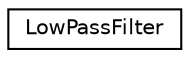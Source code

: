 digraph "Graphical Class Hierarchy"
{
  edge [fontname="Helvetica",fontsize="10",labelfontname="Helvetica",labelfontsize="10"];
  node [fontname="Helvetica",fontsize="10",shape=record];
  rankdir="LR";
  Node1 [label="LowPassFilter",height=0.2,width=0.4,color="black", fillcolor="white", style="filled",URL="$class_low_pass_filter.html",tooltip="A resonant low pass filter for audio signals. "];
}
